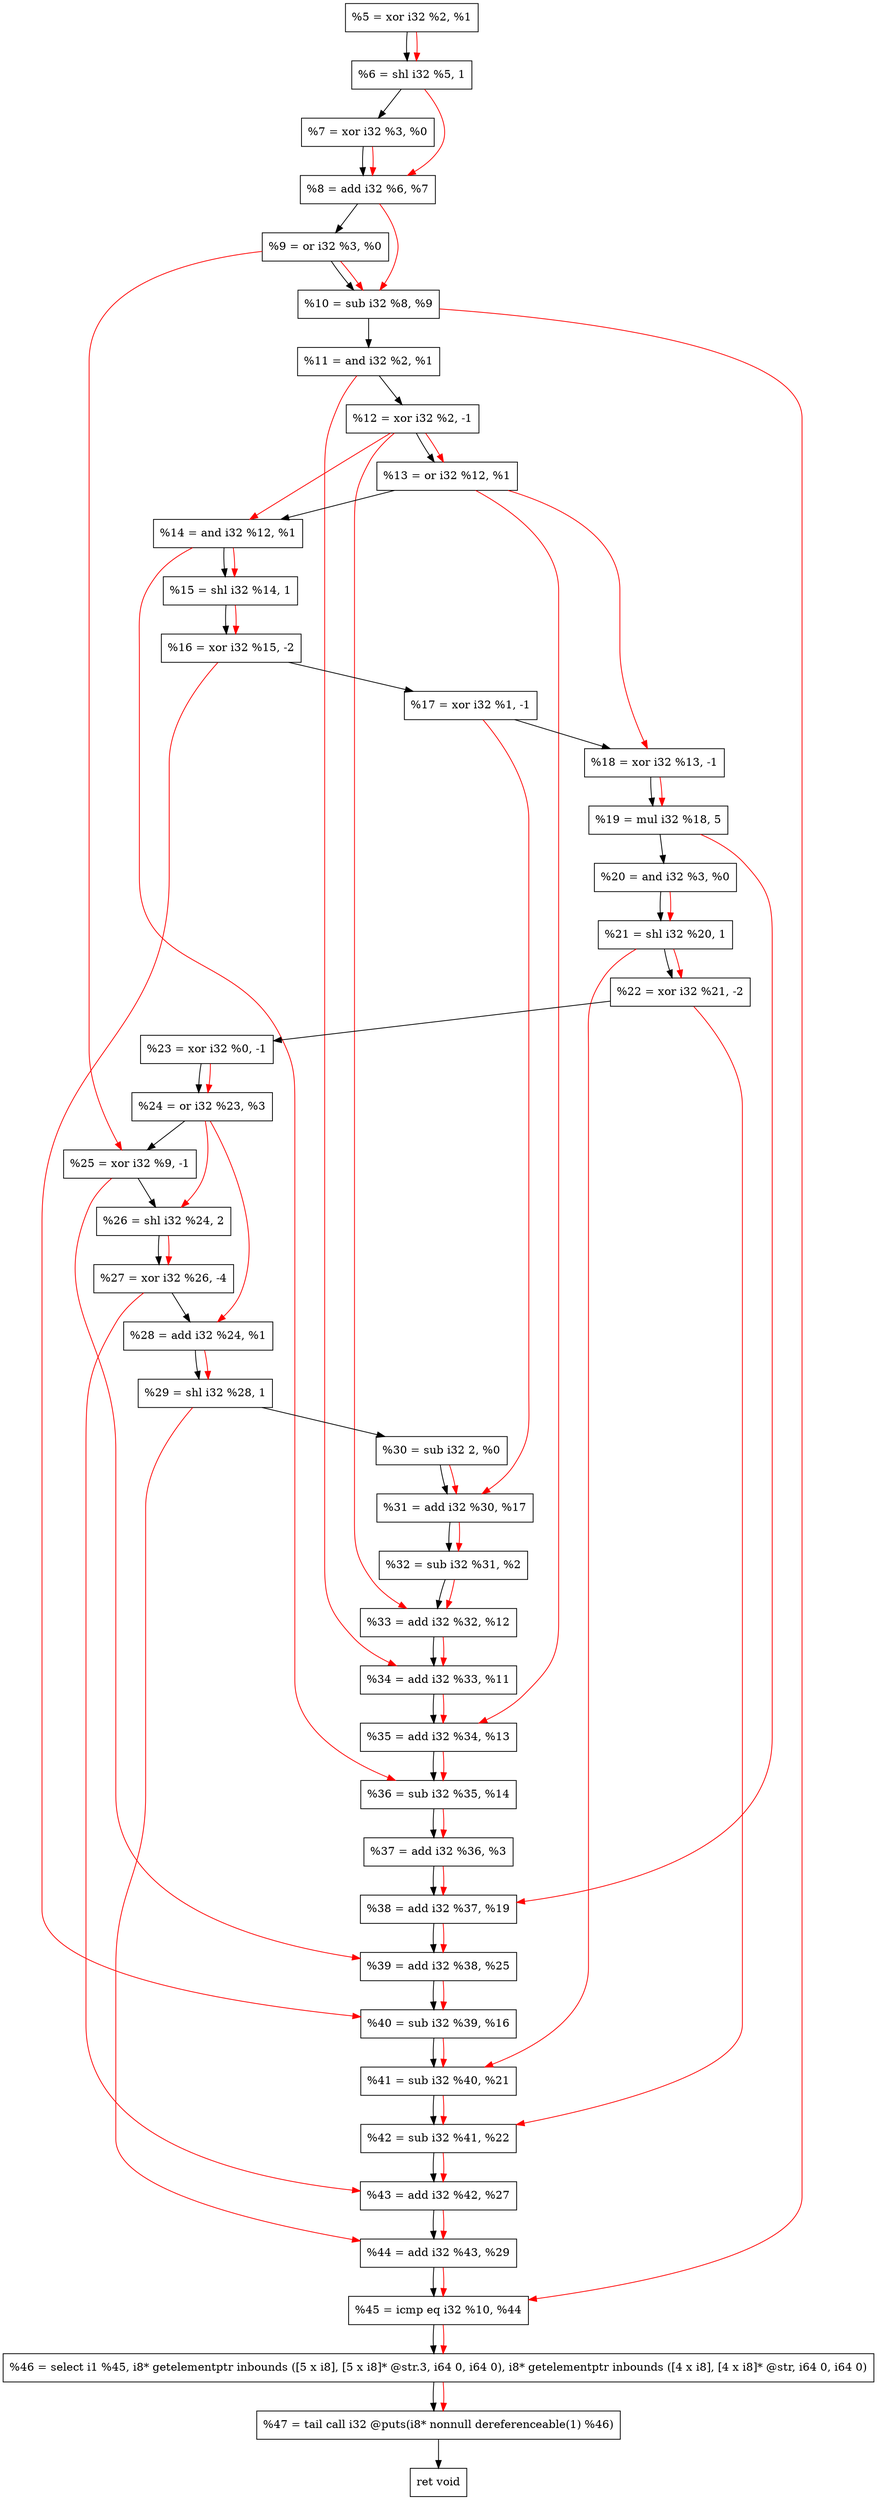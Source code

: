 digraph "DFG for'crackme' function" {
	Node0x139bb40[shape=record, label="  %5 = xor i32 %2, %1"];
	Node0x139c1c0[shape=record, label="  %6 = shl i32 %5, 1"];
	Node0x139c230[shape=record, label="  %7 = xor i32 %3, %0"];
	Node0x139c2a0[shape=record, label="  %8 = add i32 %6, %7"];
	Node0x139c310[shape=record, label="  %9 = or i32 %3, %0"];
	Node0x139c380[shape=record, label="  %10 = sub i32 %8, %9"];
	Node0x139c3f0[shape=record, label="  %11 = and i32 %2, %1"];
	Node0x139c490[shape=record, label="  %12 = xor i32 %2, -1"];
	Node0x139c500[shape=record, label="  %13 = or i32 %12, %1"];
	Node0x139c570[shape=record, label="  %14 = and i32 %12, %1"];
	Node0x139c5e0[shape=record, label="  %15 = shl i32 %14, 1"];
	Node0x139c680[shape=record, label="  %16 = xor i32 %15, -2"];
	Node0x139c6f0[shape=record, label="  %17 = xor i32 %1, -1"];
	Node0x139c760[shape=record, label="  %18 = xor i32 %13, -1"];
	Node0x139c800[shape=record, label="  %19 = mul i32 %18, 5"];
	Node0x139c870[shape=record, label="  %20 = and i32 %3, %0"];
	Node0x139c8e0[shape=record, label="  %21 = shl i32 %20, 1"];
	Node0x139c950[shape=record, label="  %22 = xor i32 %21, -2"];
	Node0x139c9c0[shape=record, label="  %23 = xor i32 %0, -1"];
	Node0x139ca30[shape=record, label="  %24 = or i32 %23, %3"];
	Node0x139caa0[shape=record, label="  %25 = xor i32 %9, -1"];
	Node0x139cb40[shape=record, label="  %26 = shl i32 %24, 2"];
	Node0x139cbe0[shape=record, label="  %27 = xor i32 %26, -4"];
	Node0x139cc50[shape=record, label="  %28 = add i32 %24, %1"];
	Node0x139ccc0[shape=record, label="  %29 = shl i32 %28, 1"];
	Node0x139cd30[shape=record, label="  %30 = sub i32 2, %0"];
	Node0x139cda0[shape=record, label="  %31 = add i32 %30, %17"];
	Node0x139ce10[shape=record, label="  %32 = sub i32 %31, %2"];
	Node0x139d090[shape=record, label="  %33 = add i32 %32, %12"];
	Node0x139d100[shape=record, label="  %34 = add i32 %33, %11"];
	Node0x139d170[shape=record, label="  %35 = add i32 %34, %13"];
	Node0x139d1e0[shape=record, label="  %36 = sub i32 %35, %14"];
	Node0x139d250[shape=record, label="  %37 = add i32 %36, %3"];
	Node0x139d2c0[shape=record, label="  %38 = add i32 %37, %19"];
	Node0x139d330[shape=record, label="  %39 = add i32 %38, %25"];
	Node0x139d3a0[shape=record, label="  %40 = sub i32 %39, %16"];
	Node0x139d410[shape=record, label="  %41 = sub i32 %40, %21"];
	Node0x139d480[shape=record, label="  %42 = sub i32 %41, %22"];
	Node0x139d4f0[shape=record, label="  %43 = add i32 %42, %27"];
	Node0x139d560[shape=record, label="  %44 = add i32 %43, %29"];
	Node0x139d5d0[shape=record, label="  %45 = icmp eq i32 %10, %44"];
	Node0x133c268[shape=record, label="  %46 = select i1 %45, i8* getelementptr inbounds ([5 x i8], [5 x i8]* @str.3, i64 0, i64 0), i8* getelementptr inbounds ([4 x i8], [4 x i8]* @str, i64 0, i64 0)"];
	Node0x139da70[shape=record, label="  %47 = tail call i32 @puts(i8* nonnull dereferenceable(1) %46)"];
	Node0x139dac0[shape=record, label="  ret void"];
	Node0x139bb40 -> Node0x139c1c0;
	Node0x139c1c0 -> Node0x139c230;
	Node0x139c230 -> Node0x139c2a0;
	Node0x139c2a0 -> Node0x139c310;
	Node0x139c310 -> Node0x139c380;
	Node0x139c380 -> Node0x139c3f0;
	Node0x139c3f0 -> Node0x139c490;
	Node0x139c490 -> Node0x139c500;
	Node0x139c500 -> Node0x139c570;
	Node0x139c570 -> Node0x139c5e0;
	Node0x139c5e0 -> Node0x139c680;
	Node0x139c680 -> Node0x139c6f0;
	Node0x139c6f0 -> Node0x139c760;
	Node0x139c760 -> Node0x139c800;
	Node0x139c800 -> Node0x139c870;
	Node0x139c870 -> Node0x139c8e0;
	Node0x139c8e0 -> Node0x139c950;
	Node0x139c950 -> Node0x139c9c0;
	Node0x139c9c0 -> Node0x139ca30;
	Node0x139ca30 -> Node0x139caa0;
	Node0x139caa0 -> Node0x139cb40;
	Node0x139cb40 -> Node0x139cbe0;
	Node0x139cbe0 -> Node0x139cc50;
	Node0x139cc50 -> Node0x139ccc0;
	Node0x139ccc0 -> Node0x139cd30;
	Node0x139cd30 -> Node0x139cda0;
	Node0x139cda0 -> Node0x139ce10;
	Node0x139ce10 -> Node0x139d090;
	Node0x139d090 -> Node0x139d100;
	Node0x139d100 -> Node0x139d170;
	Node0x139d170 -> Node0x139d1e0;
	Node0x139d1e0 -> Node0x139d250;
	Node0x139d250 -> Node0x139d2c0;
	Node0x139d2c0 -> Node0x139d330;
	Node0x139d330 -> Node0x139d3a0;
	Node0x139d3a0 -> Node0x139d410;
	Node0x139d410 -> Node0x139d480;
	Node0x139d480 -> Node0x139d4f0;
	Node0x139d4f0 -> Node0x139d560;
	Node0x139d560 -> Node0x139d5d0;
	Node0x139d5d0 -> Node0x133c268;
	Node0x133c268 -> Node0x139da70;
	Node0x139da70 -> Node0x139dac0;
edge [color=red]
	Node0x139bb40 -> Node0x139c1c0;
	Node0x139c1c0 -> Node0x139c2a0;
	Node0x139c230 -> Node0x139c2a0;
	Node0x139c2a0 -> Node0x139c380;
	Node0x139c310 -> Node0x139c380;
	Node0x139c490 -> Node0x139c500;
	Node0x139c490 -> Node0x139c570;
	Node0x139c570 -> Node0x139c5e0;
	Node0x139c5e0 -> Node0x139c680;
	Node0x139c500 -> Node0x139c760;
	Node0x139c760 -> Node0x139c800;
	Node0x139c870 -> Node0x139c8e0;
	Node0x139c8e0 -> Node0x139c950;
	Node0x139c9c0 -> Node0x139ca30;
	Node0x139c310 -> Node0x139caa0;
	Node0x139ca30 -> Node0x139cb40;
	Node0x139cb40 -> Node0x139cbe0;
	Node0x139ca30 -> Node0x139cc50;
	Node0x139cc50 -> Node0x139ccc0;
	Node0x139cd30 -> Node0x139cda0;
	Node0x139c6f0 -> Node0x139cda0;
	Node0x139cda0 -> Node0x139ce10;
	Node0x139ce10 -> Node0x139d090;
	Node0x139c490 -> Node0x139d090;
	Node0x139d090 -> Node0x139d100;
	Node0x139c3f0 -> Node0x139d100;
	Node0x139d100 -> Node0x139d170;
	Node0x139c500 -> Node0x139d170;
	Node0x139d170 -> Node0x139d1e0;
	Node0x139c570 -> Node0x139d1e0;
	Node0x139d1e0 -> Node0x139d250;
	Node0x139d250 -> Node0x139d2c0;
	Node0x139c800 -> Node0x139d2c0;
	Node0x139d2c0 -> Node0x139d330;
	Node0x139caa0 -> Node0x139d330;
	Node0x139d330 -> Node0x139d3a0;
	Node0x139c680 -> Node0x139d3a0;
	Node0x139d3a0 -> Node0x139d410;
	Node0x139c8e0 -> Node0x139d410;
	Node0x139d410 -> Node0x139d480;
	Node0x139c950 -> Node0x139d480;
	Node0x139d480 -> Node0x139d4f0;
	Node0x139cbe0 -> Node0x139d4f0;
	Node0x139d4f0 -> Node0x139d560;
	Node0x139ccc0 -> Node0x139d560;
	Node0x139c380 -> Node0x139d5d0;
	Node0x139d560 -> Node0x139d5d0;
	Node0x139d5d0 -> Node0x133c268;
	Node0x133c268 -> Node0x139da70;
}
